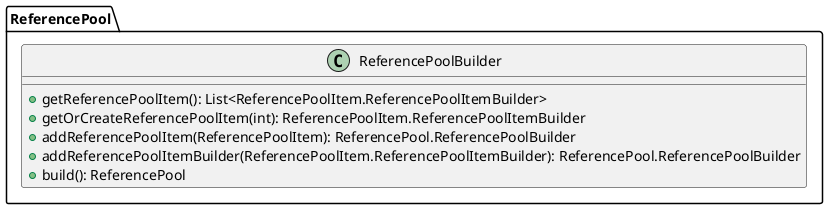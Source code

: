 @startuml

    class ReferencePool.ReferencePoolBuilder [[ReferencePool.ReferencePoolBuilder.html]] {
        +getReferencePoolItem(): List<ReferencePoolItem.ReferencePoolItemBuilder>
        +getOrCreateReferencePoolItem(int): ReferencePoolItem.ReferencePoolItemBuilder
        +addReferencePoolItem(ReferencePoolItem): ReferencePool.ReferencePoolBuilder
        +addReferencePoolItemBuilder(ReferencePoolItem.ReferencePoolItemBuilder): ReferencePool.ReferencePoolBuilder
        +build(): ReferencePool
    }

@enduml
